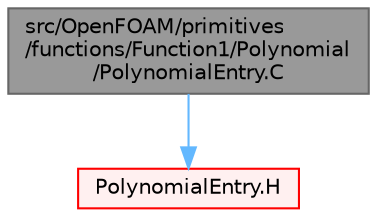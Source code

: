 digraph "src/OpenFOAM/primitives/functions/Function1/Polynomial/PolynomialEntry.C"
{
 // LATEX_PDF_SIZE
  bgcolor="transparent";
  edge [fontname=Helvetica,fontsize=10,labelfontname=Helvetica,labelfontsize=10];
  node [fontname=Helvetica,fontsize=10,shape=box,height=0.2,width=0.4];
  Node1 [id="Node000001",label="src/OpenFOAM/primitives\l/functions/Function1/Polynomial\l/PolynomialEntry.C",height=0.2,width=0.4,color="gray40", fillcolor="grey60", style="filled", fontcolor="black",tooltip=" "];
  Node1 -> Node2 [id="edge1_Node000001_Node000002",color="steelblue1",style="solid",tooltip=" "];
  Node2 [id="Node000002",label="PolynomialEntry.H",height=0.2,width=0.4,color="red", fillcolor="#FFF0F0", style="filled",URL="$PolynomialEntry_8H.html",tooltip=" "];
}
